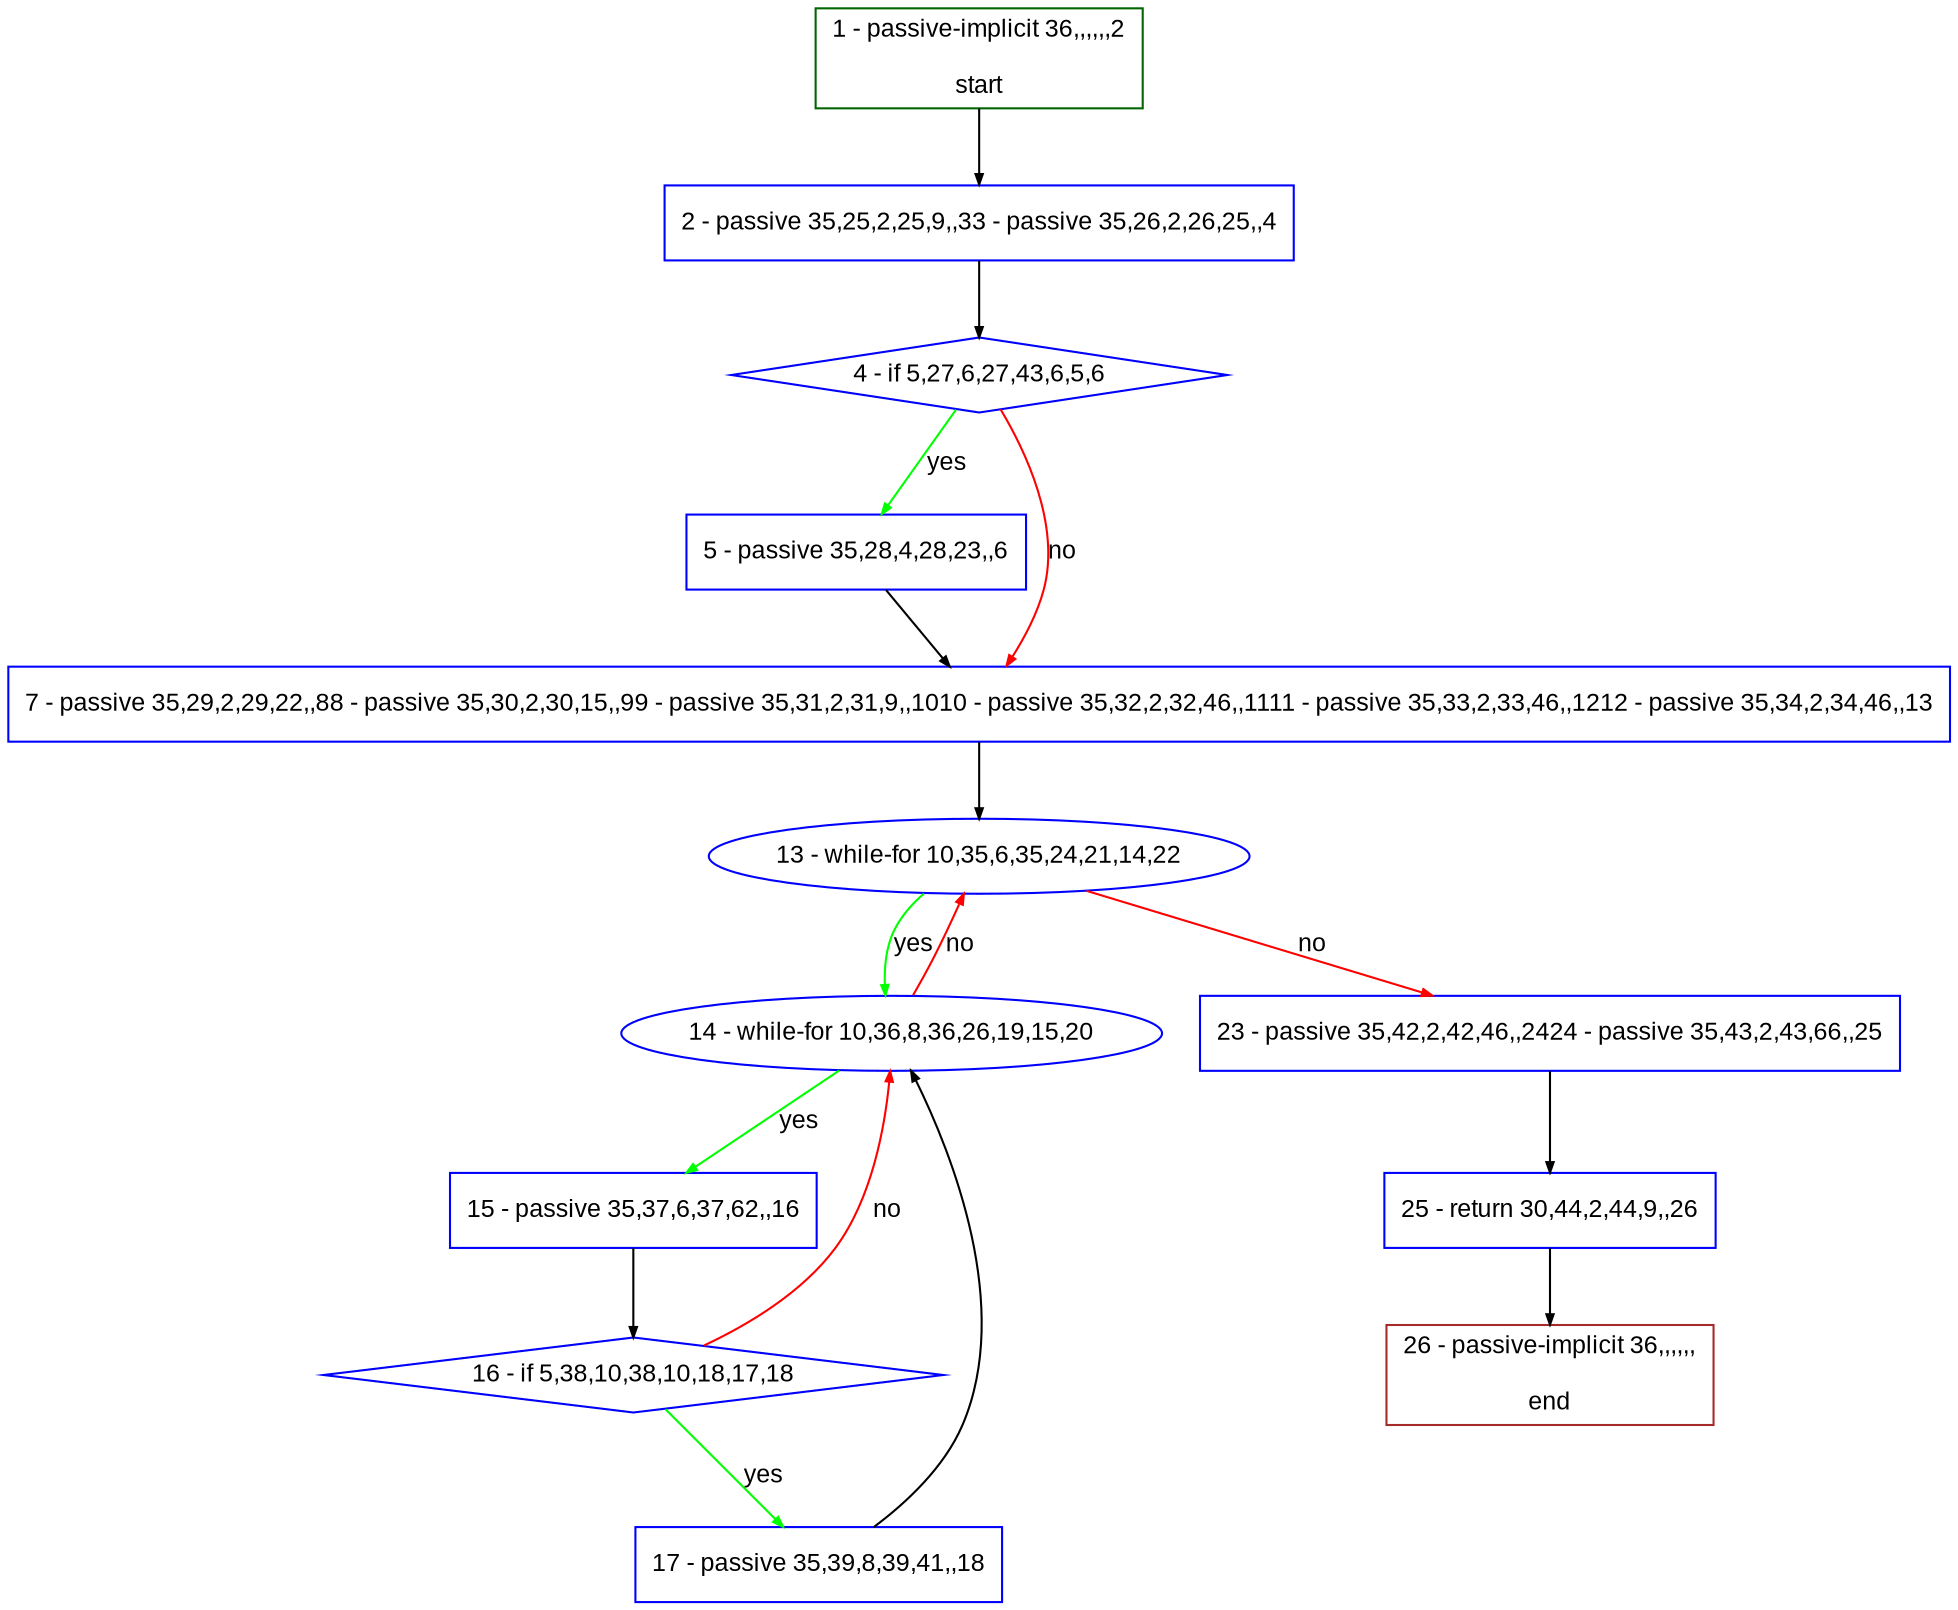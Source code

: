 digraph "" {
  graph [pack="true", label="", fontsize="12", packmode="clust", fontname="Arial", fillcolor="#FFFFCC", bgcolor="white", style="rounded,filled", compound="true"];
  node [node_initialized="no", label="", color="grey", fontsize="12", fillcolor="white", fontname="Arial", style="filled", shape="rectangle", compound="true", fixedsize="false"];
  edge [fontcolor="black", arrowhead="normal", arrowtail="none", arrowsize="0.5", ltail="", label="", color="black", fontsize="12", lhead="", fontname="Arial", dir="forward", compound="true"];
  __N1 [label="2 - passive 35,25,2,25,9,,33 - passive 35,26,2,26,25,,4", color="#0000ff", fillcolor="#ffffff", style="filled", shape="box"];
  __N2 [label="1 - passive-implicit 36,,,,,,2\n\nstart", color="#006400", fillcolor="#ffffff", style="filled", shape="box"];
  __N3 [label="4 - if 5,27,6,27,43,6,5,6", color="#0000ff", fillcolor="#ffffff", style="filled", shape="diamond"];
  __N4 [label="5 - passive 35,28,4,28,23,,6", color="#0000ff", fillcolor="#ffffff", style="filled", shape="box"];
  __N5 [label="7 - passive 35,29,2,29,22,,88 - passive 35,30,2,30,15,,99 - passive 35,31,2,31,9,,1010 - passive 35,32,2,32,46,,1111 - passive 35,33,2,33,46,,1212 - passive 35,34,2,34,46,,13", color="#0000ff", fillcolor="#ffffff", style="filled", shape="box"];
  __N6 [label="13 - while-for 10,35,6,35,24,21,14,22", color="#0000ff", fillcolor="#ffffff", style="filled", shape="oval"];
  __N7 [label="14 - while-for 10,36,8,36,26,19,15,20", color="#0000ff", fillcolor="#ffffff", style="filled", shape="oval"];
  __N8 [label="23 - passive 35,42,2,42,46,,2424 - passive 35,43,2,43,66,,25", color="#0000ff", fillcolor="#ffffff", style="filled", shape="box"];
  __N9 [label="15 - passive 35,37,6,37,62,,16", color="#0000ff", fillcolor="#ffffff", style="filled", shape="box"];
  __N10 [label="16 - if 5,38,10,38,10,18,17,18", color="#0000ff", fillcolor="#ffffff", style="filled", shape="diamond"];
  __N11 [label="17 - passive 35,39,8,39,41,,18", color="#0000ff", fillcolor="#ffffff", style="filled", shape="box"];
  __N12 [label="25 - return 30,44,2,44,9,,26", color="#0000ff", fillcolor="#ffffff", style="filled", shape="box"];
  __N13 [label="26 - passive-implicit 36,,,,,,\n\nend", color="#a52a2a", fillcolor="#ffffff", style="filled", shape="box"];
  __N2 -> __N1 [arrowhead="normal", arrowtail="none", color="#000000", label="", dir="forward"];
  __N1 -> __N3 [arrowhead="normal", arrowtail="none", color="#000000", label="", dir="forward"];
  __N3 -> __N4 [arrowhead="normal", arrowtail="none", color="#00ff00", label="yes", dir="forward"];
  __N3 -> __N5 [arrowhead="normal", arrowtail="none", color="#ff0000", label="no", dir="forward"];
  __N4 -> __N5 [arrowhead="normal", arrowtail="none", color="#000000", label="", dir="forward"];
  __N5 -> __N6 [arrowhead="normal", arrowtail="none", color="#000000", label="", dir="forward"];
  __N6 -> __N7 [arrowhead="normal", arrowtail="none", color="#00ff00", label="yes", dir="forward"];
  __N7 -> __N6 [arrowhead="normal", arrowtail="none", color="#ff0000", label="no", dir="forward"];
  __N6 -> __N8 [arrowhead="normal", arrowtail="none", color="#ff0000", label="no", dir="forward"];
  __N7 -> __N9 [arrowhead="normal", arrowtail="none", color="#00ff00", label="yes", dir="forward"];
  __N9 -> __N10 [arrowhead="normal", arrowtail="none", color="#000000", label="", dir="forward"];
  __N10 -> __N7 [arrowhead="normal", arrowtail="none", color="#ff0000", label="no", dir="forward"];
  __N10 -> __N11 [arrowhead="normal", arrowtail="none", color="#00ff00", label="yes", dir="forward"];
  __N11 -> __N7 [arrowhead="normal", arrowtail="none", color="#000000", label="", dir="forward"];
  __N8 -> __N12 [arrowhead="normal", arrowtail="none", color="#000000", label="", dir="forward"];
  __N12 -> __N13 [arrowhead="normal", arrowtail="none", color="#000000", label="", dir="forward"];
}

